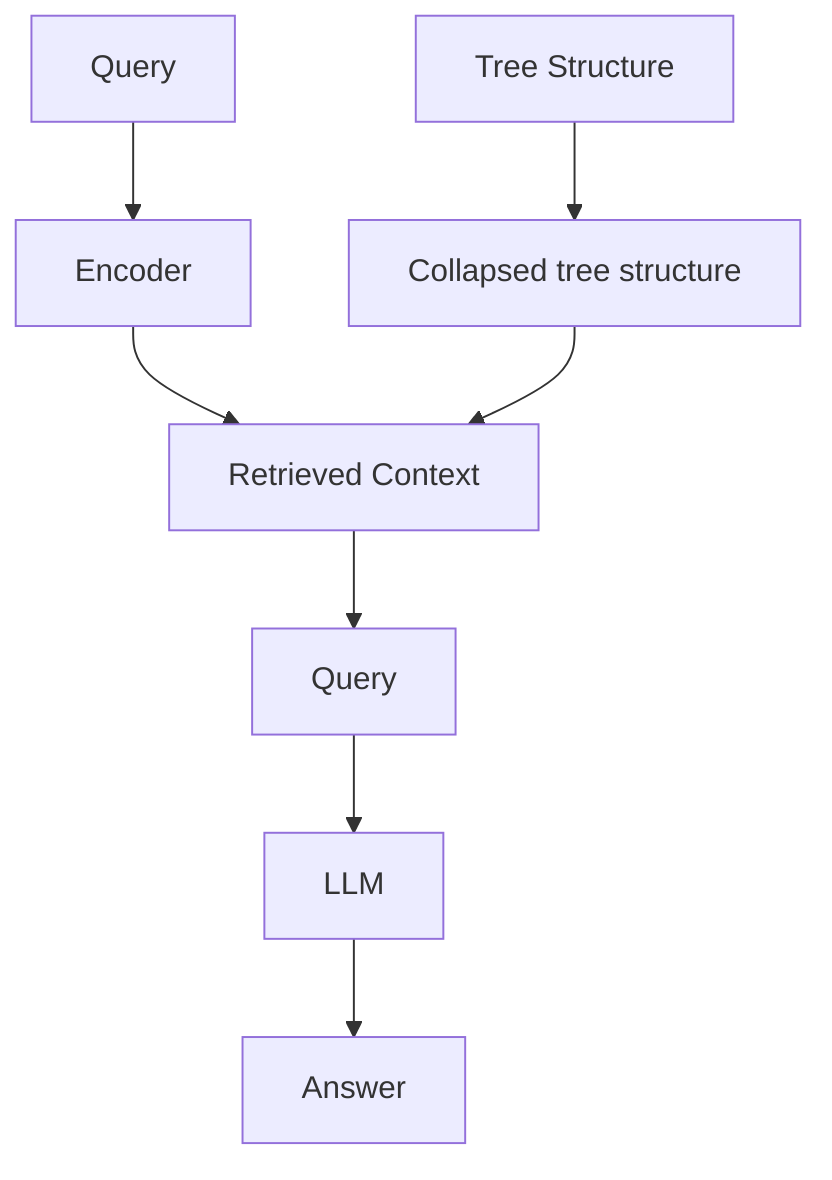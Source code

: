 flowchart TD
    A[Query] --> B[Encoder]
    B --> C[Retrieved Context]
    C --> D[Query]
    D --> E[LLM]
    E --> F[Answer]
    
    G[Tree Structure] --> H[Collapsed tree structure]
    H --> C